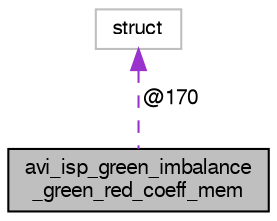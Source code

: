 digraph "avi_isp_green_imbalance_green_red_coeff_mem"
{
  edge [fontname="FreeSans",fontsize="10",labelfontname="FreeSans",labelfontsize="10"];
  node [fontname="FreeSans",fontsize="10",shape=record];
  Node1 [label="avi_isp_green_imbalance\l_green_red_coeff_mem",height=0.2,width=0.4,color="black", fillcolor="grey75", style="filled", fontcolor="black"];
  Node2 -> Node1 [dir="back",color="darkorchid3",fontsize="10",style="dashed",label=" @170" ,fontname="FreeSans"];
  Node2 [label="struct",height=0.2,width=0.4,color="grey75", fillcolor="white", style="filled"];
}

